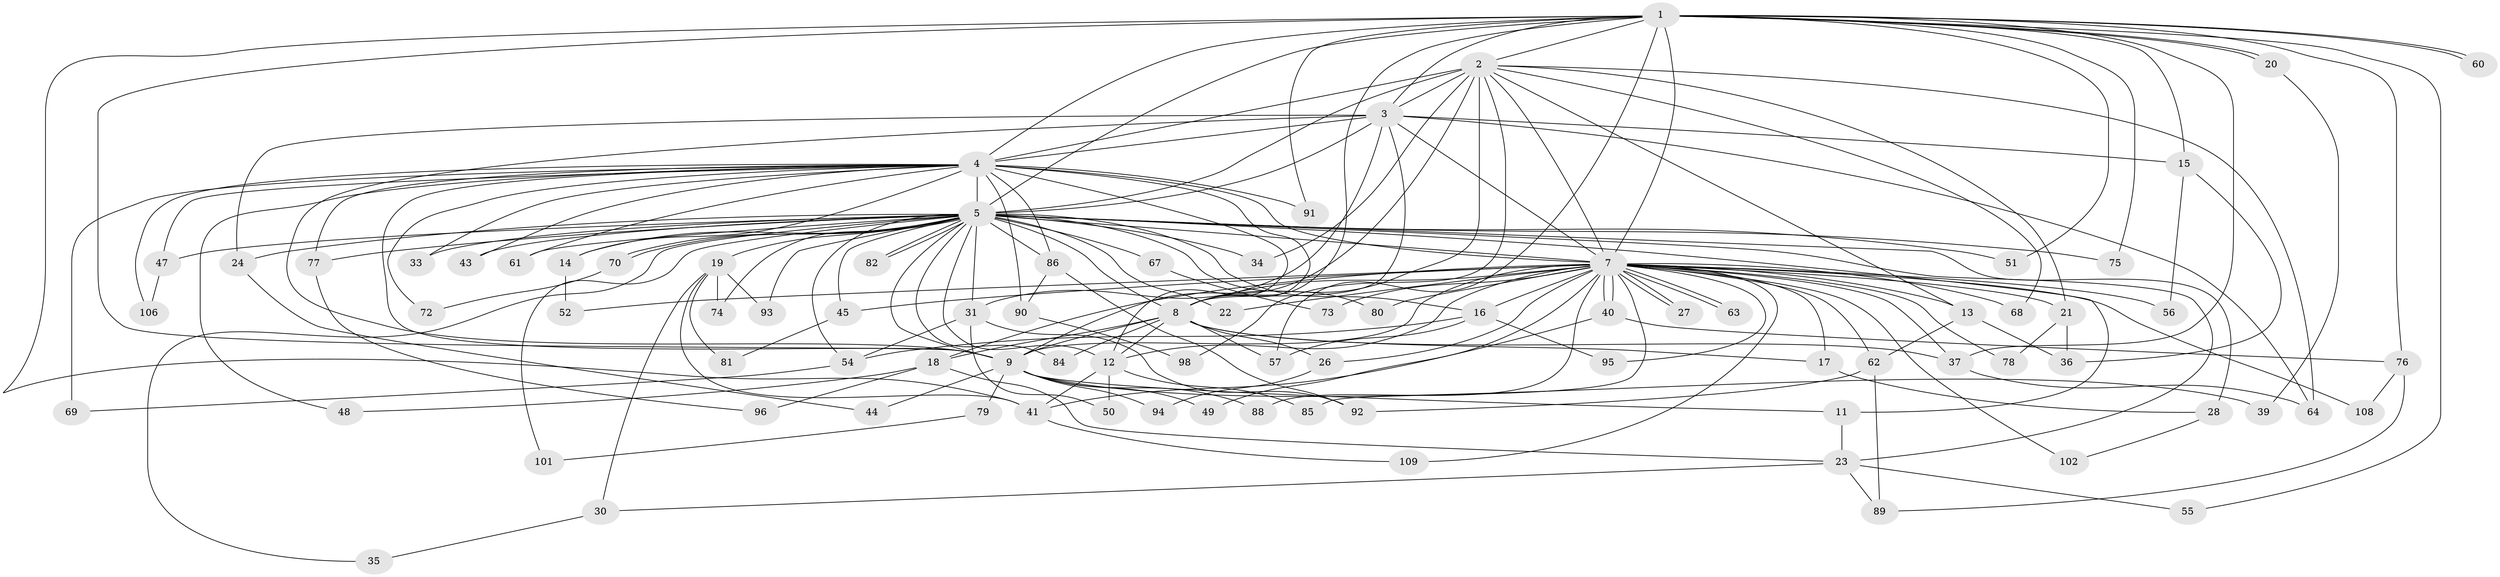 // original degree distribution, {22: 0.009174311926605505, 17: 0.01834862385321101, 13: 0.009174311926605505, 20: 0.009174311926605505, 37: 0.009174311926605505, 14: 0.009174311926605505, 40: 0.009174311926605505, 16: 0.009174311926605505, 19: 0.009174311926605505, 3: 0.28440366972477066, 7: 0.009174311926605505, 4: 0.06422018348623854, 5: 0.045871559633027525, 6: 0.01834862385321101, 2: 0.48623853211009177}
// Generated by graph-tools (version 1.1) at 2025/11/02/27/25 16:11:02]
// undirected, 86 vertices, 193 edges
graph export_dot {
graph [start="1"]
  node [color=gray90,style=filled];
  1 [super="+42"];
  2 [super="+29"];
  3;
  4 [super="+6"];
  5 [super="+10"];
  7 [super="+58"];
  8 [super="+25"];
  9 [super="+65"];
  11;
  12 [super="+107"];
  13 [super="+38"];
  14;
  15;
  16;
  17;
  18;
  19 [super="+59"];
  20;
  21 [super="+71"];
  22;
  23 [super="+32"];
  24;
  26;
  27;
  28 [super="+46"];
  30;
  31 [super="+100"];
  33;
  34;
  35;
  36;
  37 [super="+66"];
  39 [super="+103"];
  40 [super="+53"];
  41;
  43;
  44;
  45;
  47 [super="+105"];
  48;
  49;
  50;
  51;
  52;
  54 [super="+97"];
  55;
  56;
  57 [super="+87"];
  60;
  61;
  62;
  63;
  64 [super="+83"];
  67;
  68;
  69 [super="+99"];
  70;
  72;
  73;
  74;
  75;
  76 [super="+104"];
  77;
  78;
  79;
  80;
  81;
  82;
  84;
  85;
  86;
  88;
  89;
  90;
  91;
  92;
  93;
  94;
  95;
  96;
  98;
  101;
  102;
  106;
  108;
  109;
  1 -- 2;
  1 -- 3;
  1 -- 4 [weight=2];
  1 -- 5 [weight=3];
  1 -- 7;
  1 -- 8;
  1 -- 9;
  1 -- 15;
  1 -- 20;
  1 -- 20;
  1 -- 37;
  1 -- 41;
  1 -- 51;
  1 -- 57;
  1 -- 60;
  1 -- 60;
  1 -- 75;
  1 -- 76;
  1 -- 91;
  1 -- 55;
  2 -- 3;
  2 -- 4 [weight=3];
  2 -- 5 [weight=2];
  2 -- 7 [weight=2];
  2 -- 8;
  2 -- 9;
  2 -- 13;
  2 -- 21;
  2 -- 34;
  2 -- 64;
  2 -- 68;
  2 -- 98;
  3 -- 4 [weight=2];
  3 -- 5 [weight=2];
  3 -- 7;
  3 -- 8;
  3 -- 9;
  3 -- 15;
  3 -- 24;
  3 -- 31;
  3 -- 64;
  4 -- 5 [weight=4];
  4 -- 7 [weight=2];
  4 -- 8 [weight=2];
  4 -- 9 [weight=2];
  4 -- 12;
  4 -- 14;
  4 -- 33;
  4 -- 43;
  4 -- 47;
  4 -- 48;
  4 -- 69 [weight=2];
  4 -- 72;
  4 -- 77;
  4 -- 91;
  4 -- 106;
  4 -- 61;
  4 -- 86;
  4 -- 90;
  5 -- 7 [weight=2];
  5 -- 8 [weight=2];
  5 -- 9 [weight=3];
  5 -- 14;
  5 -- 16;
  5 -- 22;
  5 -- 23;
  5 -- 24;
  5 -- 28 [weight=2];
  5 -- 31;
  5 -- 34;
  5 -- 35;
  5 -- 43;
  5 -- 45;
  5 -- 47 [weight=2];
  5 -- 51;
  5 -- 61;
  5 -- 67 [weight=2];
  5 -- 70;
  5 -- 70;
  5 -- 75;
  5 -- 77;
  5 -- 80;
  5 -- 82;
  5 -- 82;
  5 -- 84;
  5 -- 86;
  5 -- 101;
  5 -- 33;
  5 -- 74;
  5 -- 11;
  5 -- 19;
  5 -- 93;
  5 -- 12;
  5 -- 54;
  7 -- 8;
  7 -- 9;
  7 -- 12;
  7 -- 13;
  7 -- 16;
  7 -- 17;
  7 -- 18;
  7 -- 21;
  7 -- 22;
  7 -- 26;
  7 -- 27;
  7 -- 27;
  7 -- 37;
  7 -- 40;
  7 -- 40;
  7 -- 45;
  7 -- 49;
  7 -- 52;
  7 -- 56;
  7 -- 62;
  7 -- 63;
  7 -- 63;
  7 -- 68;
  7 -- 73;
  7 -- 78;
  7 -- 80;
  7 -- 85;
  7 -- 88;
  7 -- 95;
  7 -- 102;
  7 -- 108;
  7 -- 109;
  8 -- 9;
  8 -- 17;
  8 -- 18;
  8 -- 26;
  8 -- 84;
  8 -- 12;
  8 -- 57;
  8 -- 37;
  9 -- 11;
  9 -- 39 [weight=2];
  9 -- 44;
  9 -- 49;
  9 -- 79 [weight=2];
  9 -- 88;
  9 -- 94;
  11 -- 23;
  12 -- 41;
  12 -- 50;
  12 -- 85;
  13 -- 36;
  13 -- 62;
  14 -- 52;
  15 -- 36;
  15 -- 56;
  16 -- 54;
  16 -- 57;
  16 -- 95;
  17 -- 28;
  18 -- 23;
  18 -- 48;
  18 -- 96;
  19 -- 30;
  19 -- 81;
  19 -- 93;
  19 -- 41;
  19 -- 74;
  20 -- 39;
  21 -- 36;
  21 -- 78;
  23 -- 30;
  23 -- 55;
  23 -- 89;
  24 -- 44;
  26 -- 94;
  28 -- 102;
  30 -- 35;
  31 -- 50;
  31 -- 54;
  31 -- 92;
  37 -- 64;
  40 -- 76;
  40 -- 41;
  41 -- 109;
  45 -- 81;
  47 -- 106;
  54 -- 69;
  62 -- 89;
  62 -- 92;
  67 -- 73;
  70 -- 72;
  76 -- 108;
  76 -- 89;
  77 -- 96;
  79 -- 101;
  86 -- 90;
  86 -- 92;
  90 -- 98;
}
